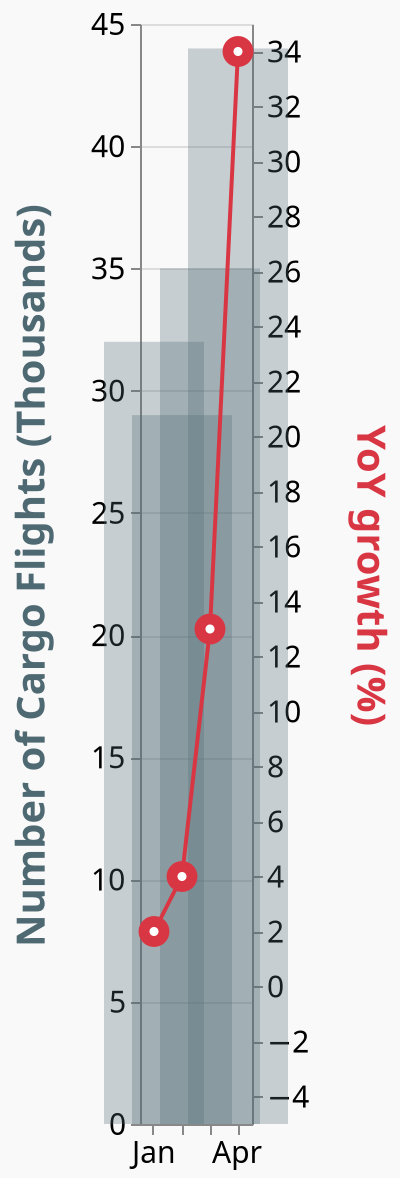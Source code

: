 {
  "$schema": "https://vega.github.io/schema/vega-lite/v5.json",
  "description": "A dual axis chart, created by setting y's scale resolution to `\"independent\"`",
  "width": "container",
  "height": 550,
  "background": "#f9f9f9",
  "data": {
    "values": [
      {"month": "01/20", "cargo-flights": 32, "growth": 2},
      {"month": "02/20", "cargo-flights": 29, "growth": 4},
      {"month": "03/20", "cargo-flights": 35, "growth": 13},
      {"month": "04/20", "cargo-flights": 44, "growth": 34}
    ]
  },
  "encoding": {
    "x": {
      "timeUnit": "month",
      "field": "month",
      "axis": {"format": "%b", "title": null, "labelFontSize": 15},
      "type": "ordinal"
    }
  },
  "layer": [
    {
      "mark": {"opacity": 0.3, "type": "bar", "color": "#4F6973", "size": 50},
      "encoding": {
        "y": {
          "field": "cargo-flights",
          "type": "quantitative",
          "title": "Number of Cargo Flights (Thousands)",
          "axis": {"titleColor": "#4F6973", "titleFontSize": 20, "titlePadding": 20, "labelFontSize": 15}
        },
        "tooltip": [
          {
            "field": "month",
            "type": "ordinal",
            "timeUnit": "month",
            "title": "Month"
          },
          {
            "field": "cargo-flights",
            "type": "quantitative",
            "title": "Cargo Flights (Thousands)"
          }
        ]
      }
    },
    {
      "mark": {
        "stroke": "#D93644",
        "type": "line",
        "point": {"fill": "white", "filled": false, "stroke": "#D93644", "strokeWidth": 10}
      },
      "encoding": {
        "y": {
          "aggregate": "average",
          "field": "growth",
          "scale": {"domain": [-5, 35]},
          "title": "YoY growth (%)",
          "axis": {"titleColor": "#D93644", "titleFontSize": 20, "titlePadding": 20, "labelFontSize": 15}
        },
        "tooltip": [
          {
            "field": "month",
            "type": "ordinal",
            "timeUnit": "month",
            "title": "Month"
          },
          {
            "field": "growth",
            "type": "quantitative",
            "title": "Growth Percentage (%)"
          }
        ]
      }
    }
  ],
  "resolve": {"scale": {"y": "independent"}},
  "config": {}
}